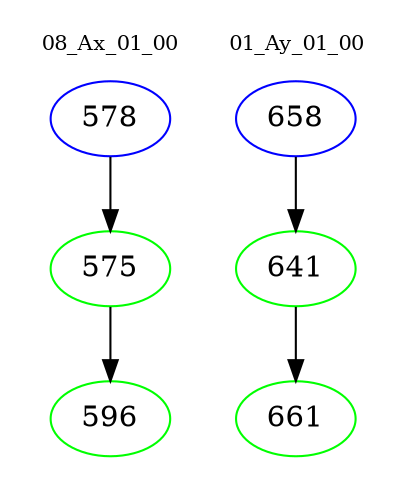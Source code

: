 digraph{
subgraph cluster_0 {
color = white
label = "08_Ax_01_00";
fontsize=10;
T0_578 [label="578", color="blue"]
T0_578 -> T0_575 [color="black"]
T0_575 [label="575", color="green"]
T0_575 -> T0_596 [color="black"]
T0_596 [label="596", color="green"]
}
subgraph cluster_1 {
color = white
label = "01_Ay_01_00";
fontsize=10;
T1_658 [label="658", color="blue"]
T1_658 -> T1_641 [color="black"]
T1_641 [label="641", color="green"]
T1_641 -> T1_661 [color="black"]
T1_661 [label="661", color="green"]
}
}
